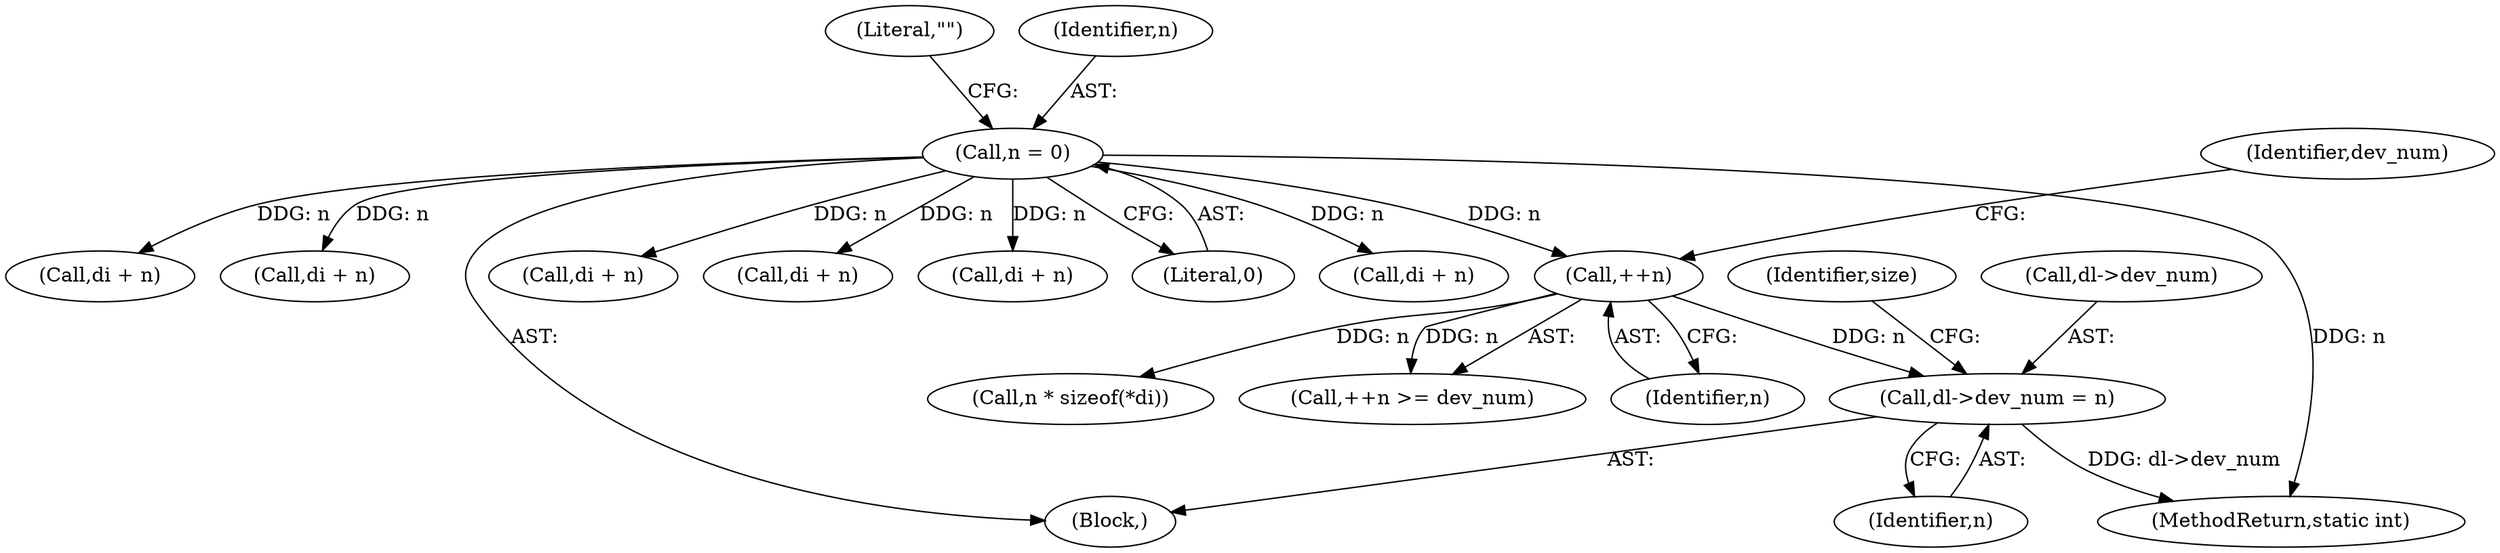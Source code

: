 digraph "0_linux_f9432c5ec8b1e9a09b9b0e5569e3c73db8de432a@pointer" {
"1000248" [label="(Call,dl->dev_num = n)"];
"1000241" [label="(Call,++n)"];
"1000107" [label="(Call,n = 0)"];
"1000199" [label="(Call,di + n)"];
"1000254" [label="(Identifier,size)"];
"1000243" [label="(Identifier,dev_num)"];
"1000114" [label="(Literal,\"\")"];
"1000210" [label="(Call,di + n)"];
"1000102" [label="(Block,)"];
"1000240" [label="(Call,++n >= dev_num)"];
"1000241" [label="(Call,++n)"];
"1000220" [label="(Call,di + n)"];
"1000252" [label="(Identifier,n)"];
"1000242" [label="(Identifier,n)"];
"1000181" [label="(Call,di + n)"];
"1000248" [label="(Call,dl->dev_num = n)"];
"1000107" [label="(Call,n = 0)"];
"1000190" [label="(Call,di + n)"];
"1000109" [label="(Literal,0)"];
"1000259" [label="(Call,n * sizeof(*di))"];
"1000231" [label="(Call,di + n)"];
"1000278" [label="(MethodReturn,static int)"];
"1000108" [label="(Identifier,n)"];
"1000249" [label="(Call,dl->dev_num)"];
"1000248" -> "1000102"  [label="AST: "];
"1000248" -> "1000252"  [label="CFG: "];
"1000249" -> "1000248"  [label="AST: "];
"1000252" -> "1000248"  [label="AST: "];
"1000254" -> "1000248"  [label="CFG: "];
"1000248" -> "1000278"  [label="DDG: dl->dev_num"];
"1000241" -> "1000248"  [label="DDG: n"];
"1000241" -> "1000240"  [label="AST: "];
"1000241" -> "1000242"  [label="CFG: "];
"1000242" -> "1000241"  [label="AST: "];
"1000243" -> "1000241"  [label="CFG: "];
"1000241" -> "1000240"  [label="DDG: n"];
"1000107" -> "1000241"  [label="DDG: n"];
"1000241" -> "1000259"  [label="DDG: n"];
"1000107" -> "1000102"  [label="AST: "];
"1000107" -> "1000109"  [label="CFG: "];
"1000108" -> "1000107"  [label="AST: "];
"1000109" -> "1000107"  [label="AST: "];
"1000114" -> "1000107"  [label="CFG: "];
"1000107" -> "1000278"  [label="DDG: n"];
"1000107" -> "1000181"  [label="DDG: n"];
"1000107" -> "1000190"  [label="DDG: n"];
"1000107" -> "1000199"  [label="DDG: n"];
"1000107" -> "1000210"  [label="DDG: n"];
"1000107" -> "1000220"  [label="DDG: n"];
"1000107" -> "1000231"  [label="DDG: n"];
}

